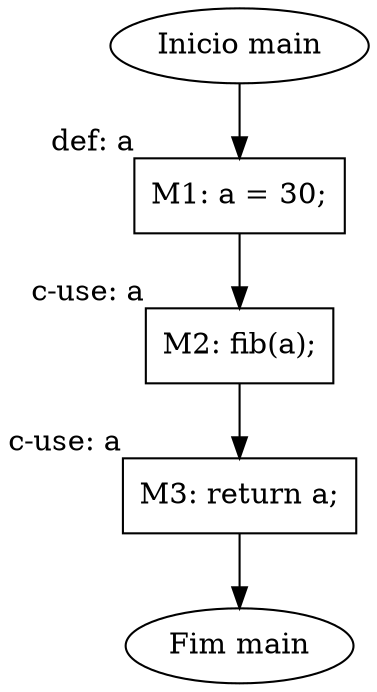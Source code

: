 digraph main {
    rankdir=TB;
    node [shape=box];
    start [label="Inicio main", shape=ellipse];
    end [label="Fim main", shape=ellipse];

    M1 [label="M1: a = 30;", xlabel="def: a"];
    M2 [label="M2: fib(a);", xlabel="c-use: a"];
    M3 [label="M3: return a;", xlabel="c-use: a"];

    start -> M1;
    M1 -> M2;
    M2 -> M3;
    M3 -> end;
}